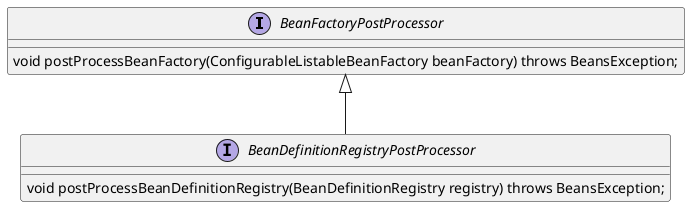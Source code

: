 @startuml BeanFactoryPostProcessor接口相关
interface BeanFactoryPostProcessor {
    void postProcessBeanFactory(ConfigurableListableBeanFactory beanFactory) throws BeansException;
}
interface BeanDefinitionRegistryPostProcessor extends BeanFactoryPostProcessor {
	void postProcessBeanDefinitionRegistry(BeanDefinitionRegistry registry) throws BeansException;
}
@enduml